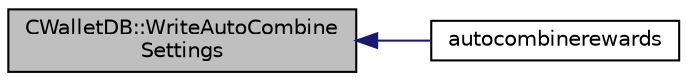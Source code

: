 digraph "CWalletDB::WriteAutoCombineSettings"
{
  edge [fontname="Helvetica",fontsize="10",labelfontname="Helvetica",labelfontsize="10"];
  node [fontname="Helvetica",fontsize="10",shape=record];
  rankdir="LR";
  Node238 [label="CWalletDB::WriteAutoCombine\lSettings",height=0.2,width=0.4,color="black", fillcolor="grey75", style="filled", fontcolor="black"];
  Node238 -> Node239 [dir="back",color="midnightblue",fontsize="10",style="solid",fontname="Helvetica"];
  Node239 [label="autocombinerewards",height=0.2,width=0.4,color="black", fillcolor="white", style="filled",URL="$rpcwallet_8cpp.html#a8f0228f0f49825727fa350e8c27d977b"];
}

